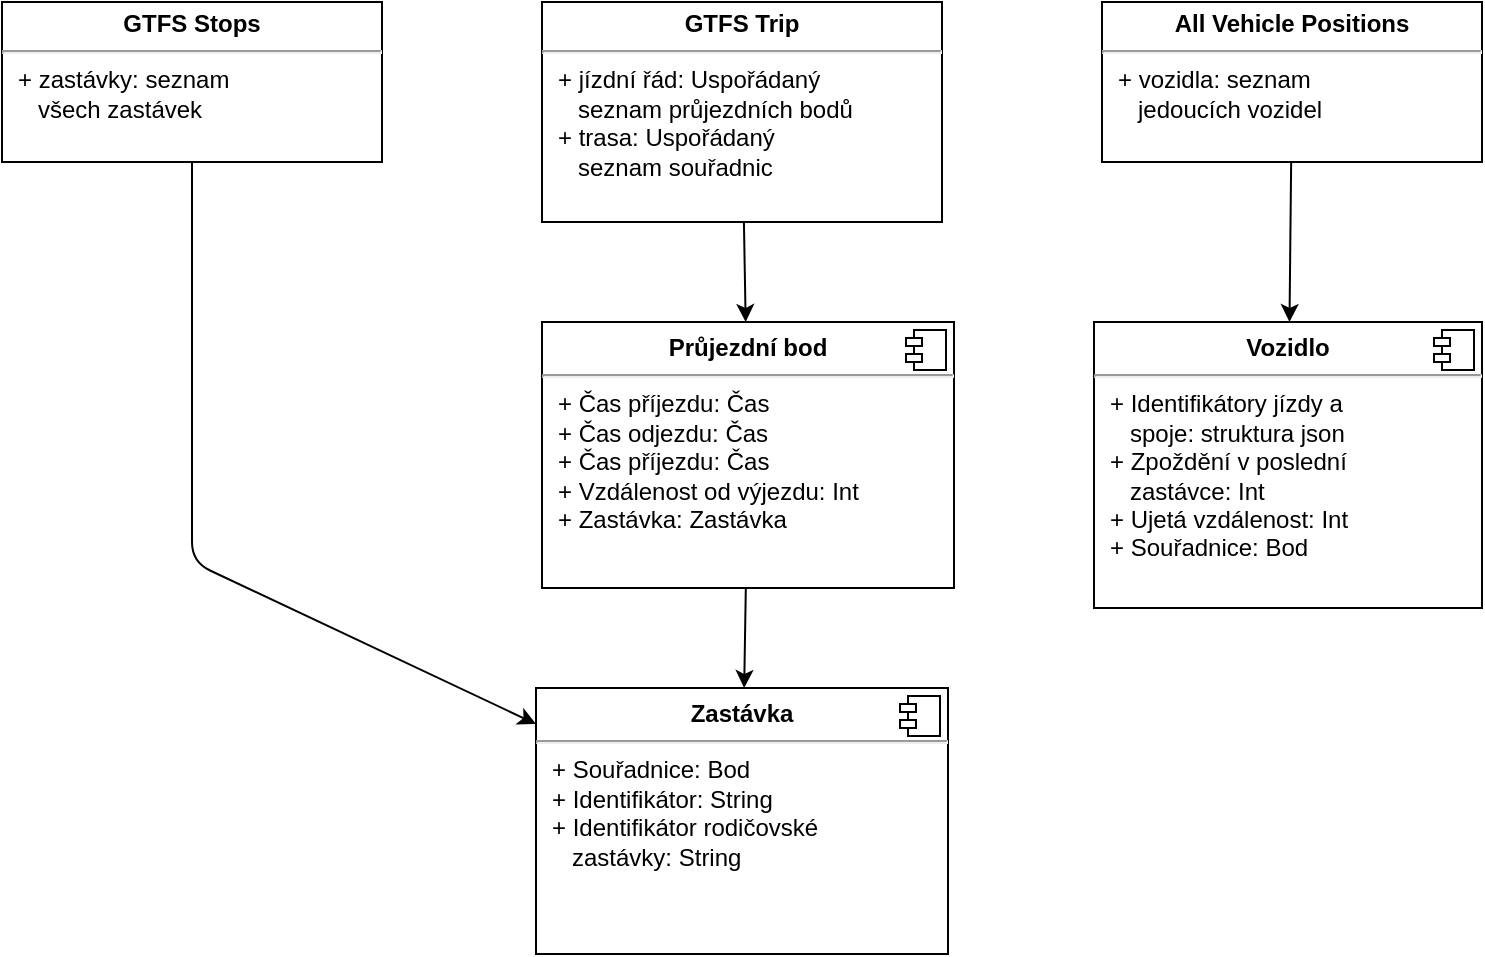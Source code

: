 <mxfile version="14.6.13"><diagram id="-ADTjIqstYB2F1WFDuKH" name="Page-1"><mxGraphModel dx="1042" dy="625" grid="1" gridSize="10" guides="1" tooltips="1" connect="1" arrows="1" fold="1" page="1" pageScale="1" pageWidth="827" pageHeight="583" math="0" shadow="0"><root><mxCell id="0"/><mxCell id="1" parent="0"/><mxCell id="vp0QaeDZXloXufazxoD6-3" value="&lt;p style=&quot;margin: 4px 0px 0px ; text-align: center&quot;&gt;&lt;b&gt;GTFS Stops&lt;/b&gt;&lt;/p&gt;&lt;hr&gt;&lt;p style=&quot;margin: 0px ; margin-left: 8px&quot;&gt;+ zastávky: seznam&amp;nbsp;&lt;/p&gt;&lt;p style=&quot;margin: 0px ; margin-left: 8px&quot;&gt;&amp;nbsp; &amp;nbsp;všech zastávek&lt;/p&gt;" style="verticalAlign=top;align=left;overflow=fill;fontSize=12;fontFamily=Helvetica;html=1;" parent="1" vertex="1"><mxGeometry x="44" y="54" width="190" height="80" as="geometry"/></mxCell><mxCell id="vp0QaeDZXloXufazxoD6-6" value="&lt;p style=&quot;margin: 4px 0px 0px ; text-align: center&quot;&gt;&lt;span style=&quot;font-weight: bold&quot;&gt;GTFS Trip&lt;/span&gt;&lt;br&gt;&lt;/p&gt;&lt;hr&gt;&lt;p style=&quot;margin: 0px ; margin-left: 8px&quot;&gt;+ jízdní řád: Uspořádaný&amp;nbsp;&lt;/p&gt;&lt;p style=&quot;margin: 0px ; margin-left: 8px&quot;&gt;&amp;nbsp; &amp;nbsp;seznam průjezdních bodů&lt;/p&gt;&lt;p style=&quot;margin: 0px ; margin-left: 8px&quot;&gt;+ trasa: Uspořádaný&amp;nbsp;&lt;/p&gt;&lt;p style=&quot;margin: 0px ; margin-left: 8px&quot;&gt;&amp;nbsp; &amp;nbsp;seznam souřadnic&lt;br&gt;&lt;/p&gt;&lt;p style=&quot;margin: 0px ; margin-left: 8px&quot;&gt;&lt;br&gt;&lt;/p&gt;" style="verticalAlign=top;align=left;overflow=fill;fontSize=12;fontFamily=Helvetica;html=1;" parent="1" vertex="1"><mxGeometry x="314" y="54" width="200" height="110" as="geometry"/></mxCell><mxCell id="JCfaWj25O3jjLwvcHv5P-3" value="&lt;p style=&quot;margin: 4px 0px 0px ; text-align: center&quot;&gt;&lt;b&gt;All Vehicle Positions&lt;/b&gt;&lt;/p&gt;&lt;hr&gt;&lt;p style=&quot;margin: 0px ; margin-left: 8px&quot;&gt;+ vozidla: seznam&amp;nbsp;&lt;/p&gt;&lt;p style=&quot;margin: 0px ; margin-left: 8px&quot;&gt;&amp;nbsp; &amp;nbsp;jedoucích vozidel&lt;/p&gt;" style="verticalAlign=top;align=left;overflow=fill;fontSize=12;fontFamily=Helvetica;html=1;" vertex="1" parent="1"><mxGeometry x="594" y="54" width="190" height="80" as="geometry"/></mxCell><mxCell id="JCfaWj25O3jjLwvcHv5P-9" value="&lt;p style=&quot;margin: 0px ; margin-top: 6px ; text-align: center&quot;&gt;&lt;b&gt;Průjezdní bod&lt;/b&gt;&lt;/p&gt;&lt;hr&gt;&lt;p style=&quot;margin: 0px ; margin-left: 8px&quot;&gt;+ Čas příjezdu: Čas&lt;/p&gt;&lt;p style=&quot;margin: 0px ; margin-left: 8px&quot;&gt;+ Čas odjezdu: Čas&lt;br&gt;&lt;/p&gt;&lt;p style=&quot;margin: 0px ; margin-left: 8px&quot;&gt;+ Čas příjezdu: Čas&lt;br&gt;&lt;/p&gt;&lt;p style=&quot;margin: 0px ; margin-left: 8px&quot;&gt;+ Vzdálenost od výjezdu: Int&lt;/p&gt;&lt;p style=&quot;margin: 0px ; margin-left: 8px&quot;&gt;+ Zastávka: Zastávka&lt;br&gt;&lt;/p&gt;&lt;p style=&quot;margin: 0px ; margin-left: 8px&quot;&gt;&lt;br&gt;&lt;/p&gt;" style="align=left;overflow=fill;html=1;dropTarget=0;" vertex="1" parent="1"><mxGeometry x="314" y="214" width="206" height="133" as="geometry"/></mxCell><mxCell id="JCfaWj25O3jjLwvcHv5P-10" value="" style="shape=component;jettyWidth=8;jettyHeight=4;" vertex="1" parent="JCfaWj25O3jjLwvcHv5P-9"><mxGeometry x="1" width="20" height="20" relative="1" as="geometry"><mxPoint x="-24" y="4" as="offset"/></mxGeometry></mxCell><mxCell id="JCfaWj25O3jjLwvcHv5P-11" value="&lt;p style=&quot;margin: 0px ; margin-top: 6px ; text-align: center&quot;&gt;&lt;b&gt;Vozidlo&lt;/b&gt;&lt;/p&gt;&lt;hr&gt;&lt;p style=&quot;margin: 0px ; margin-left: 8px&quot;&gt;+ Identifikátory jízdy a&amp;nbsp;&lt;/p&gt;&lt;p style=&quot;margin: 0px ; margin-left: 8px&quot;&gt;&amp;nbsp; &amp;nbsp;spoje: struktura json&lt;/p&gt;&lt;p style=&quot;margin: 0px ; margin-left: 8px&quot;&gt;+ Zpoždění v poslední&amp;nbsp;&lt;/p&gt;&lt;p style=&quot;margin: 0px ; margin-left: 8px&quot;&gt;&amp;nbsp; &amp;nbsp;zastávce: Int&lt;/p&gt;&lt;p style=&quot;margin: 0px ; margin-left: 8px&quot;&gt;+ Ujetá vzdálenost: Int&lt;/p&gt;&lt;p style=&quot;margin: 0px ; margin-left: 8px&quot;&gt;+ Souřadnice: Bod&lt;/p&gt;&lt;p style=&quot;margin: 0px ; margin-left: 8px&quot;&gt;&lt;br&gt;&lt;/p&gt;&lt;p style=&quot;margin: 0px ; margin-left: 8px&quot;&gt;&lt;br&gt;&lt;/p&gt;" style="align=left;overflow=fill;html=1;dropTarget=0;" vertex="1" parent="1"><mxGeometry x="590" y="214" width="194" height="143" as="geometry"/></mxCell><mxCell id="JCfaWj25O3jjLwvcHv5P-12" value="" style="shape=component;jettyWidth=8;jettyHeight=4;" vertex="1" parent="JCfaWj25O3jjLwvcHv5P-11"><mxGeometry x="1" width="20" height="20" relative="1" as="geometry"><mxPoint x="-24" y="4" as="offset"/></mxGeometry></mxCell><mxCell id="JCfaWj25O3jjLwvcHv5P-17" value="" style="endArrow=classic;html=1;" edge="1" parent="1" source="vp0QaeDZXloXufazxoD6-6" target="JCfaWj25O3jjLwvcHv5P-9"><mxGeometry width="50" height="50" relative="1" as="geometry"><mxPoint x="390" y="354" as="sourcePoint"/><mxPoint x="470" y="194" as="targetPoint"/></mxGeometry></mxCell><mxCell id="JCfaWj25O3jjLwvcHv5P-18" value="" style="endArrow=classic;html=1;" edge="1" parent="1" source="JCfaWj25O3jjLwvcHv5P-9" target="JCfaWj25O3jjLwvcHv5P-21"><mxGeometry width="50" height="50" relative="1" as="geometry"><mxPoint x="424.917" y="174" as="sourcePoint"/><mxPoint x="414.473" y="414" as="targetPoint"/></mxGeometry></mxCell><mxCell id="JCfaWj25O3jjLwvcHv5P-19" value="" style="endArrow=classic;html=1;" edge="1" parent="1" source="JCfaWj25O3jjLwvcHv5P-3" target="JCfaWj25O3jjLwvcHv5P-11"><mxGeometry width="50" height="50" relative="1" as="geometry"><mxPoint x="434.917" y="184" as="sourcePoint"/><mxPoint x="435.75" y="234" as="targetPoint"/></mxGeometry></mxCell><mxCell id="JCfaWj25O3jjLwvcHv5P-20" value="" style="endArrow=classic;html=1;" edge="1" parent="1" source="vp0QaeDZXloXufazxoD6-3" target="JCfaWj25O3jjLwvcHv5P-21"><mxGeometry width="50" height="50" relative="1" as="geometry"><mxPoint x="444.917" y="194" as="sourcePoint"/><mxPoint x="359" y="418" as="targetPoint"/><Array as="points"><mxPoint x="139" y="334"/></Array></mxGeometry></mxCell><mxCell id="JCfaWj25O3jjLwvcHv5P-21" value="&lt;p style=&quot;margin: 0px ; margin-top: 6px ; text-align: center&quot;&gt;&lt;b&gt;Zastávka&lt;/b&gt;&lt;/p&gt;&lt;hr&gt;&lt;p style=&quot;margin: 0px ; margin-left: 8px&quot;&gt;+ Souřadnice: Bod&lt;/p&gt;&lt;p style=&quot;margin: 0px ; margin-left: 8px&quot;&gt;+ Identifikátor: String&lt;/p&gt;&lt;p style=&quot;margin: 0px ; margin-left: 8px&quot;&gt;+ Identifikátor rodičovské&amp;nbsp;&lt;/p&gt;&lt;p style=&quot;margin: 0px ; margin-left: 8px&quot;&gt;&amp;nbsp; &amp;nbsp;zastávky: String&lt;br&gt;&lt;/p&gt;&lt;p style=&quot;margin: 0px ; margin-left: 8px&quot;&gt;&lt;br&gt;&lt;/p&gt;" style="align=left;overflow=fill;html=1;dropTarget=0;" vertex="1" parent="1"><mxGeometry x="311" y="397" width="206" height="133" as="geometry"/></mxCell><mxCell id="JCfaWj25O3jjLwvcHv5P-22" value="" style="shape=component;jettyWidth=8;jettyHeight=4;" vertex="1" parent="JCfaWj25O3jjLwvcHv5P-21"><mxGeometry x="1" width="20" height="20" relative="1" as="geometry"><mxPoint x="-24" y="4" as="offset"/></mxGeometry></mxCell></root></mxGraphModel></diagram></mxfile>